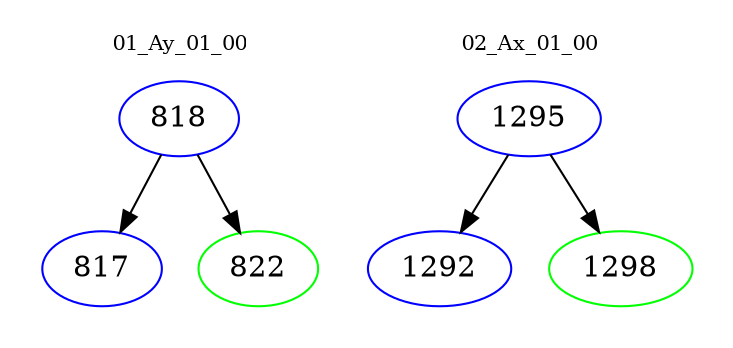 digraph{
subgraph cluster_0 {
color = white
label = "01_Ay_01_00";
fontsize=10;
T0_818 [label="818", color="blue"]
T0_818 -> T0_817 [color="black"]
T0_817 [label="817", color="blue"]
T0_818 -> T0_822 [color="black"]
T0_822 [label="822", color="green"]
}
subgraph cluster_1 {
color = white
label = "02_Ax_01_00";
fontsize=10;
T1_1295 [label="1295", color="blue"]
T1_1295 -> T1_1292 [color="black"]
T1_1292 [label="1292", color="blue"]
T1_1295 -> T1_1298 [color="black"]
T1_1298 [label="1298", color="green"]
}
}
